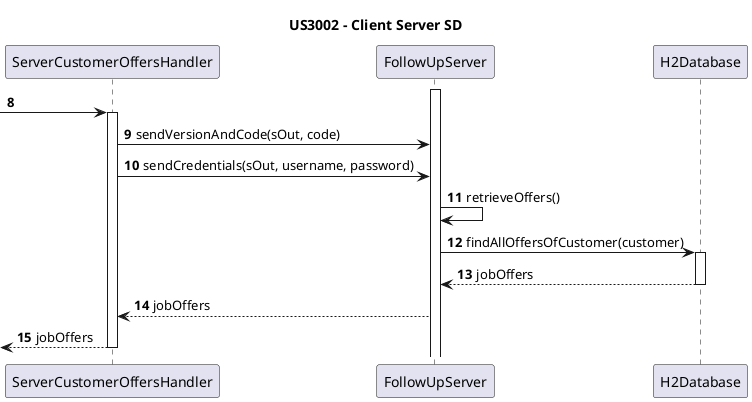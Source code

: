 @startuml
'https://plantuml.com/sequence-diagram

title US3002 - Client Server SD

participant ServerCustomerOffersHandler as HANDLER
participant FollowUpServer as SERVER
activate SERVER
participant H2Database as DB

autonumber 8

-> HANDLER
activate HANDLER

HANDLER -> SERVER : sendVersionAndCode(sOut, code)

HANDLER -> SERVER : sendCredentials(sOut, username, password)

SERVER -> SERVER : retrieveOffers()
SERVER -> DB : findAllOffersOfCustomer(customer)
activate DB
DB --> SERVER : jobOffers
deactivate DB
SERVER --> HANDLER : jobOffers

<-- HANDLER : jobOffers
deactivate HANDLER

@enduml